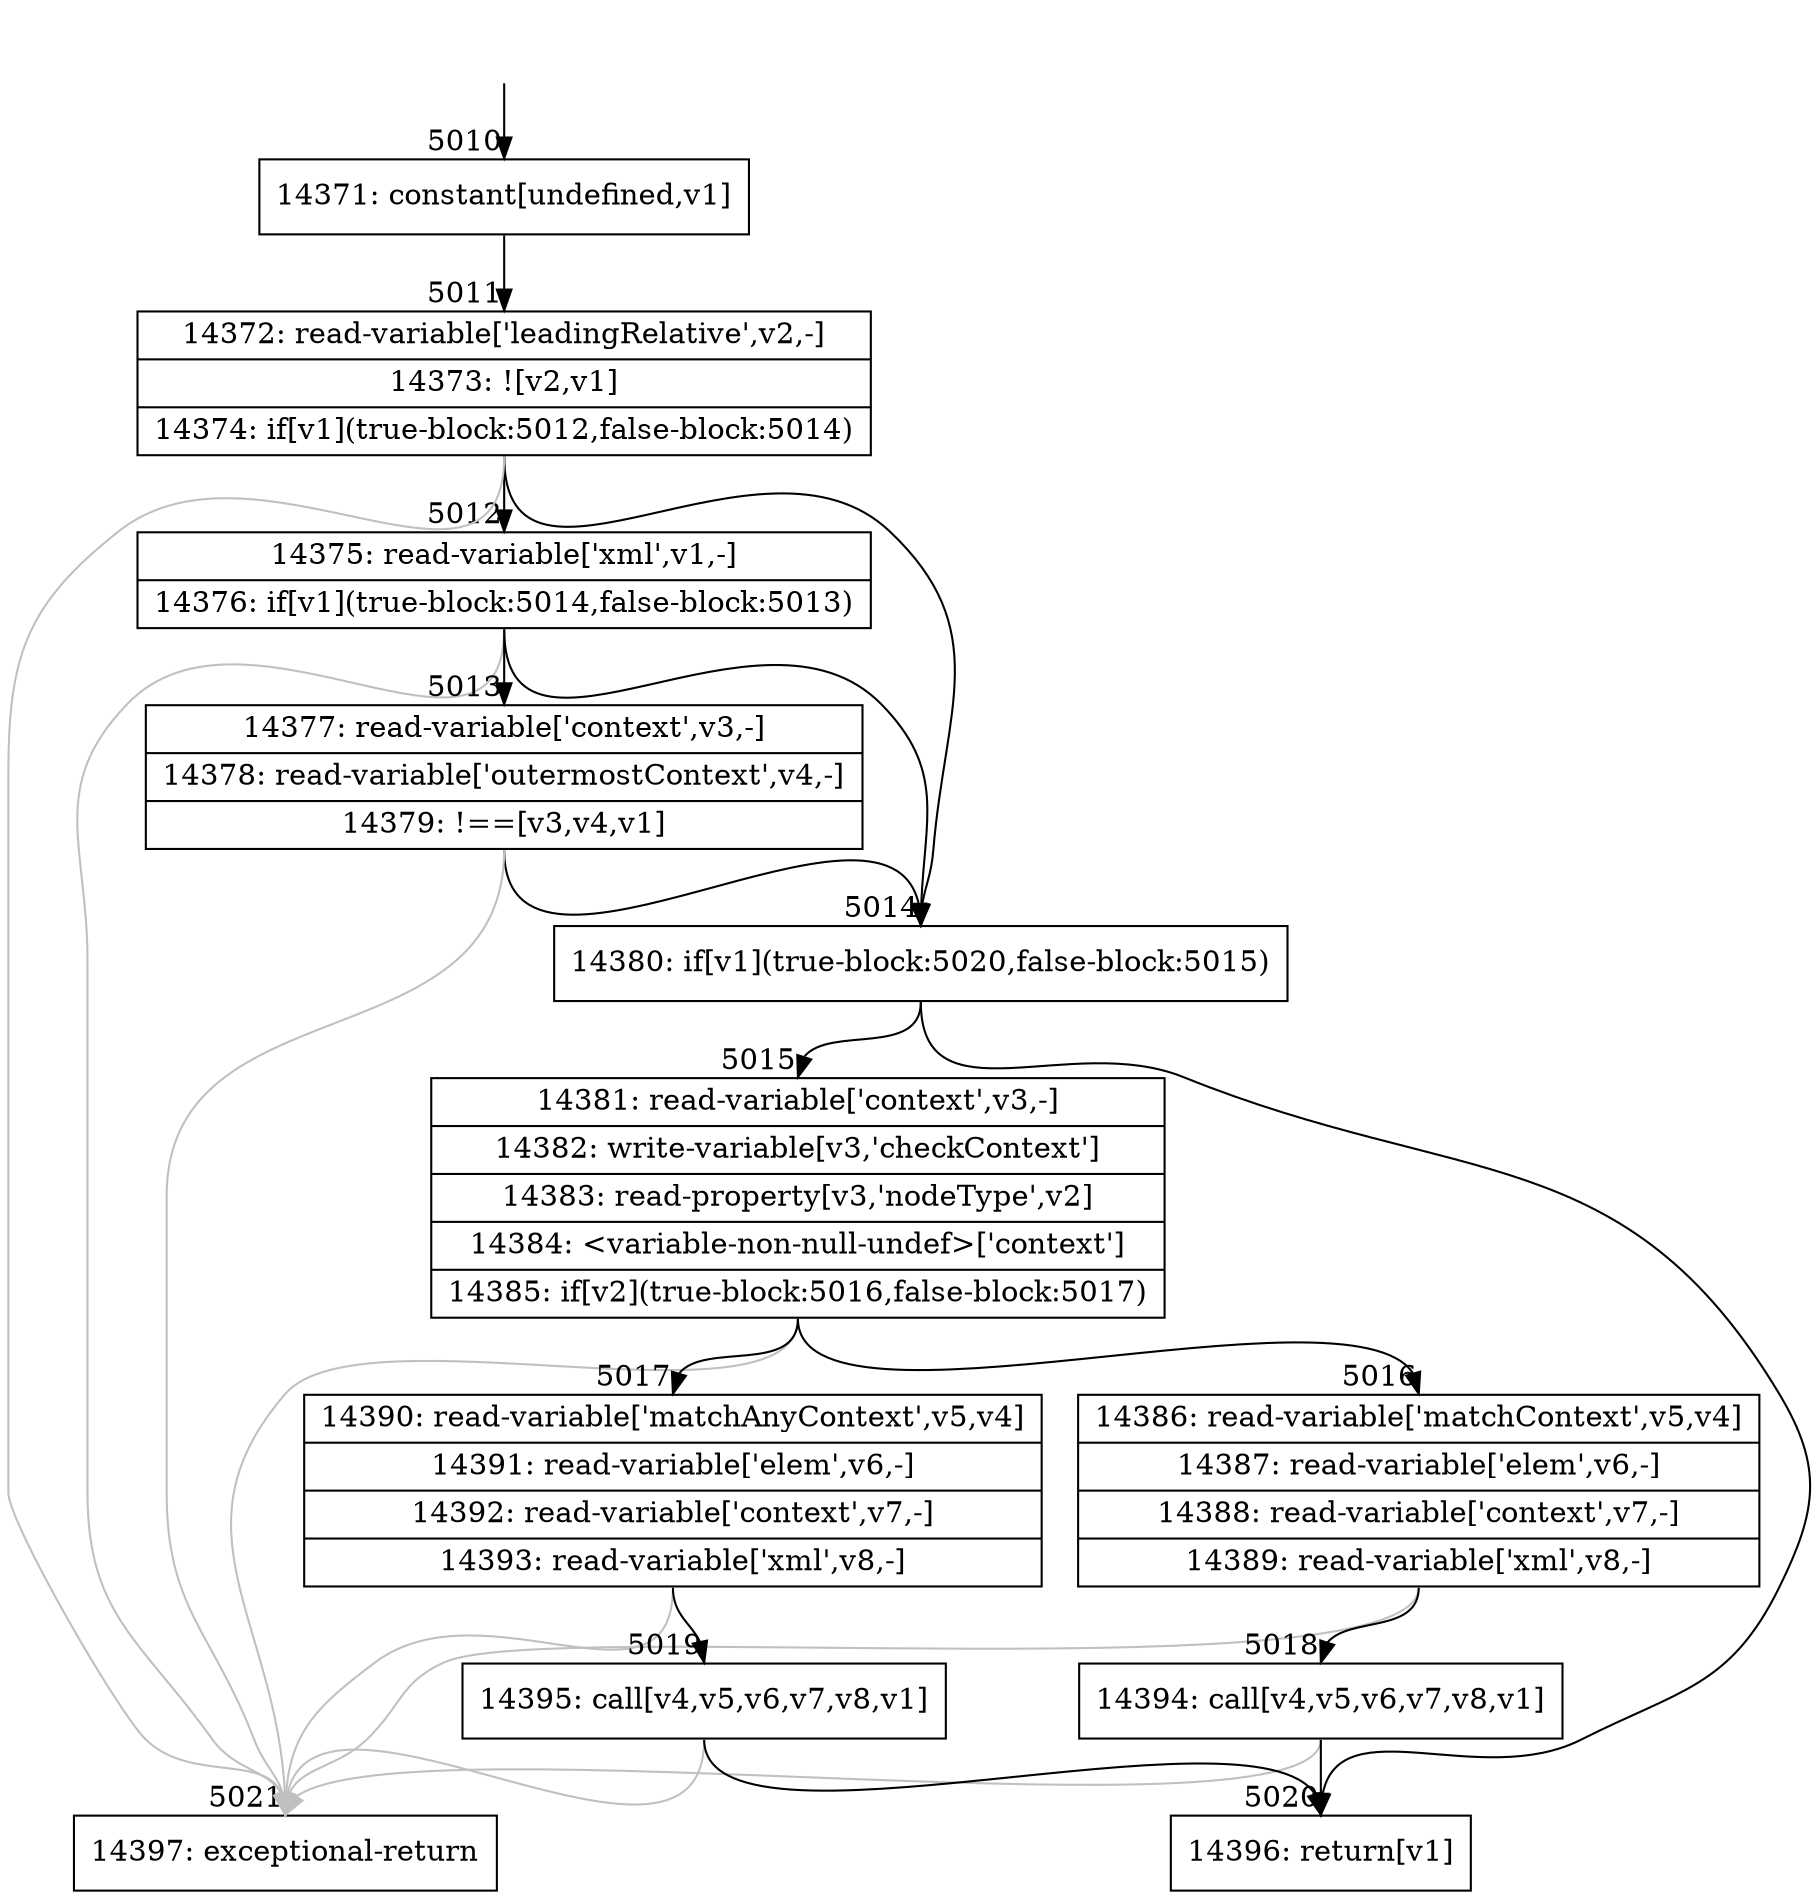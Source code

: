 digraph {
rankdir="TD"
BB_entry332[shape=none,label=""];
BB_entry332 -> BB5010 [tailport=s, headport=n, headlabel="    5010"]
BB5010 [shape=record label="{14371: constant[undefined,v1]}" ] 
BB5010 -> BB5011 [tailport=s, headport=n, headlabel="      5011"]
BB5011 [shape=record label="{14372: read-variable['leadingRelative',v2,-]|14373: ![v2,v1]|14374: if[v1](true-block:5012,false-block:5014)}" ] 
BB5011 -> BB5014 [tailport=s, headport=n, headlabel="      5014"]
BB5011 -> BB5012 [tailport=s, headport=n, headlabel="      5012"]
BB5011 -> BB5021 [tailport=s, headport=n, color=gray, headlabel="      5021"]
BB5012 [shape=record label="{14375: read-variable['xml',v1,-]|14376: if[v1](true-block:5014,false-block:5013)}" ] 
BB5012 -> BB5014 [tailport=s, headport=n]
BB5012 -> BB5013 [tailport=s, headport=n, headlabel="      5013"]
BB5012 -> BB5021 [tailport=s, headport=n, color=gray]
BB5013 [shape=record label="{14377: read-variable['context',v3,-]|14378: read-variable['outermostContext',v4,-]|14379: !==[v3,v4,v1]}" ] 
BB5013 -> BB5014 [tailport=s, headport=n]
BB5013 -> BB5021 [tailport=s, headport=n, color=gray]
BB5014 [shape=record label="{14380: if[v1](true-block:5020,false-block:5015)}" ] 
BB5014 -> BB5020 [tailport=s, headport=n, headlabel="      5020"]
BB5014 -> BB5015 [tailport=s, headport=n, headlabel="      5015"]
BB5015 [shape=record label="{14381: read-variable['context',v3,-]|14382: write-variable[v3,'checkContext']|14383: read-property[v3,'nodeType',v2]|14384: \<variable-non-null-undef\>['context']|14385: if[v2](true-block:5016,false-block:5017)}" ] 
BB5015 -> BB5016 [tailport=s, headport=n, headlabel="      5016"]
BB5015 -> BB5017 [tailport=s, headport=n, headlabel="      5017"]
BB5015 -> BB5021 [tailport=s, headport=n, color=gray]
BB5016 [shape=record label="{14386: read-variable['matchContext',v5,v4]|14387: read-variable['elem',v6,-]|14388: read-variable['context',v7,-]|14389: read-variable['xml',v8,-]}" ] 
BB5016 -> BB5018 [tailport=s, headport=n, headlabel="      5018"]
BB5016 -> BB5021 [tailport=s, headport=n, color=gray]
BB5017 [shape=record label="{14390: read-variable['matchAnyContext',v5,v4]|14391: read-variable['elem',v6,-]|14392: read-variable['context',v7,-]|14393: read-variable['xml',v8,-]}" ] 
BB5017 -> BB5019 [tailport=s, headport=n, headlabel="      5019"]
BB5017 -> BB5021 [tailport=s, headport=n, color=gray]
BB5018 [shape=record label="{14394: call[v4,v5,v6,v7,v8,v1]}" ] 
BB5018 -> BB5020 [tailport=s, headport=n]
BB5018 -> BB5021 [tailport=s, headport=n, color=gray]
BB5019 [shape=record label="{14395: call[v4,v5,v6,v7,v8,v1]}" ] 
BB5019 -> BB5020 [tailport=s, headport=n]
BB5019 -> BB5021 [tailport=s, headport=n, color=gray]
BB5020 [shape=record label="{14396: return[v1]}" ] 
BB5021 [shape=record label="{14397: exceptional-return}" ] 
}
